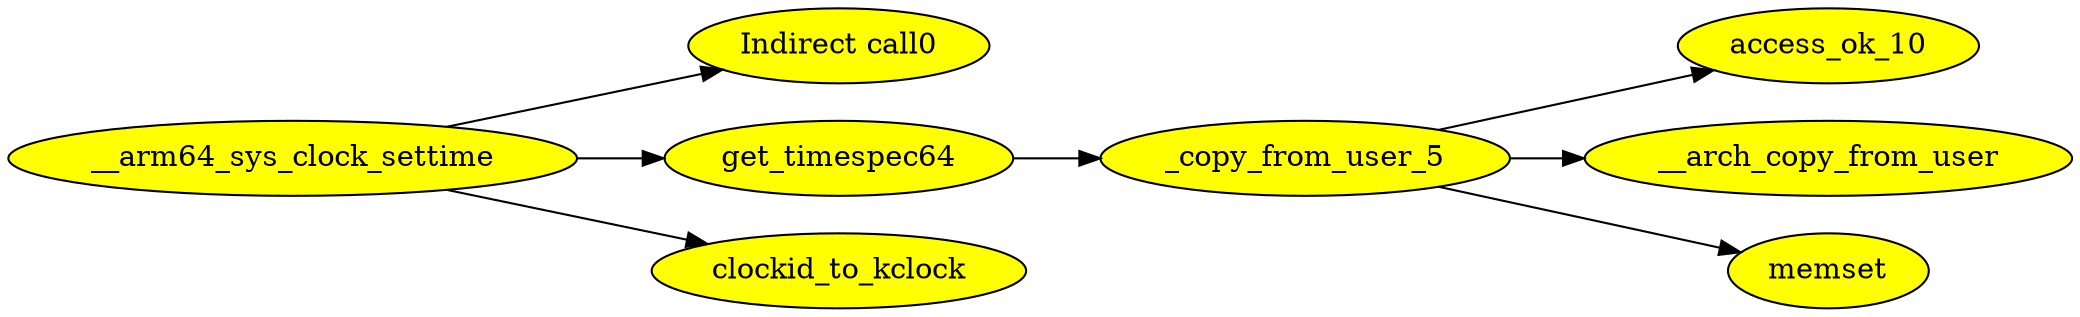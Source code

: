 digraph G {
rankdir=LR; node [style=filled fillcolor=yellow]
"__arm64_sys_clock_settime"->"Indirect call0" [ edgeid = "1"]; 
"__arm64_sys_clock_settime"->"get_timespec64" [ edgeid = "2"]; 
"get_timespec64"->"_copy_from_user_5" [ edgeid = "3"]; 
"_copy_from_user_5"->"access_ok_10" [ edgeid = "4"]; 
"_copy_from_user_5"->"__arch_copy_from_user" [ edgeid = "5"]; 
"_copy_from_user_5"->"memset" [ edgeid = "6"]; 
"__arm64_sys_clock_settime"->"clockid_to_kclock" [ edgeid = "7"]; 
}
